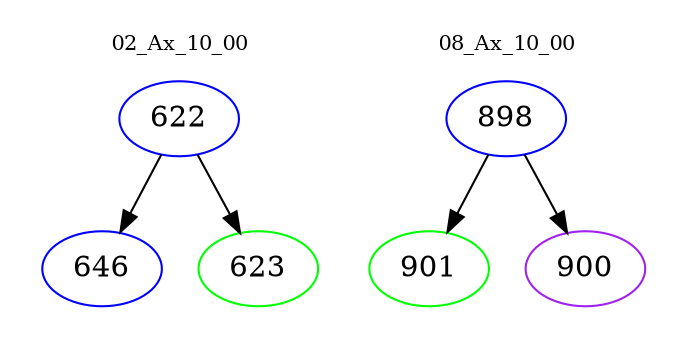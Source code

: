digraph{
subgraph cluster_0 {
color = white
label = "02_Ax_10_00";
fontsize=10;
T0_622 [label="622", color="blue"]
T0_622 -> T0_646 [color="black"]
T0_646 [label="646", color="blue"]
T0_622 -> T0_623 [color="black"]
T0_623 [label="623", color="green"]
}
subgraph cluster_1 {
color = white
label = "08_Ax_10_00";
fontsize=10;
T1_898 [label="898", color="blue"]
T1_898 -> T1_901 [color="black"]
T1_901 [label="901", color="green"]
T1_898 -> T1_900 [color="black"]
T1_900 [label="900", color="purple"]
}
}
